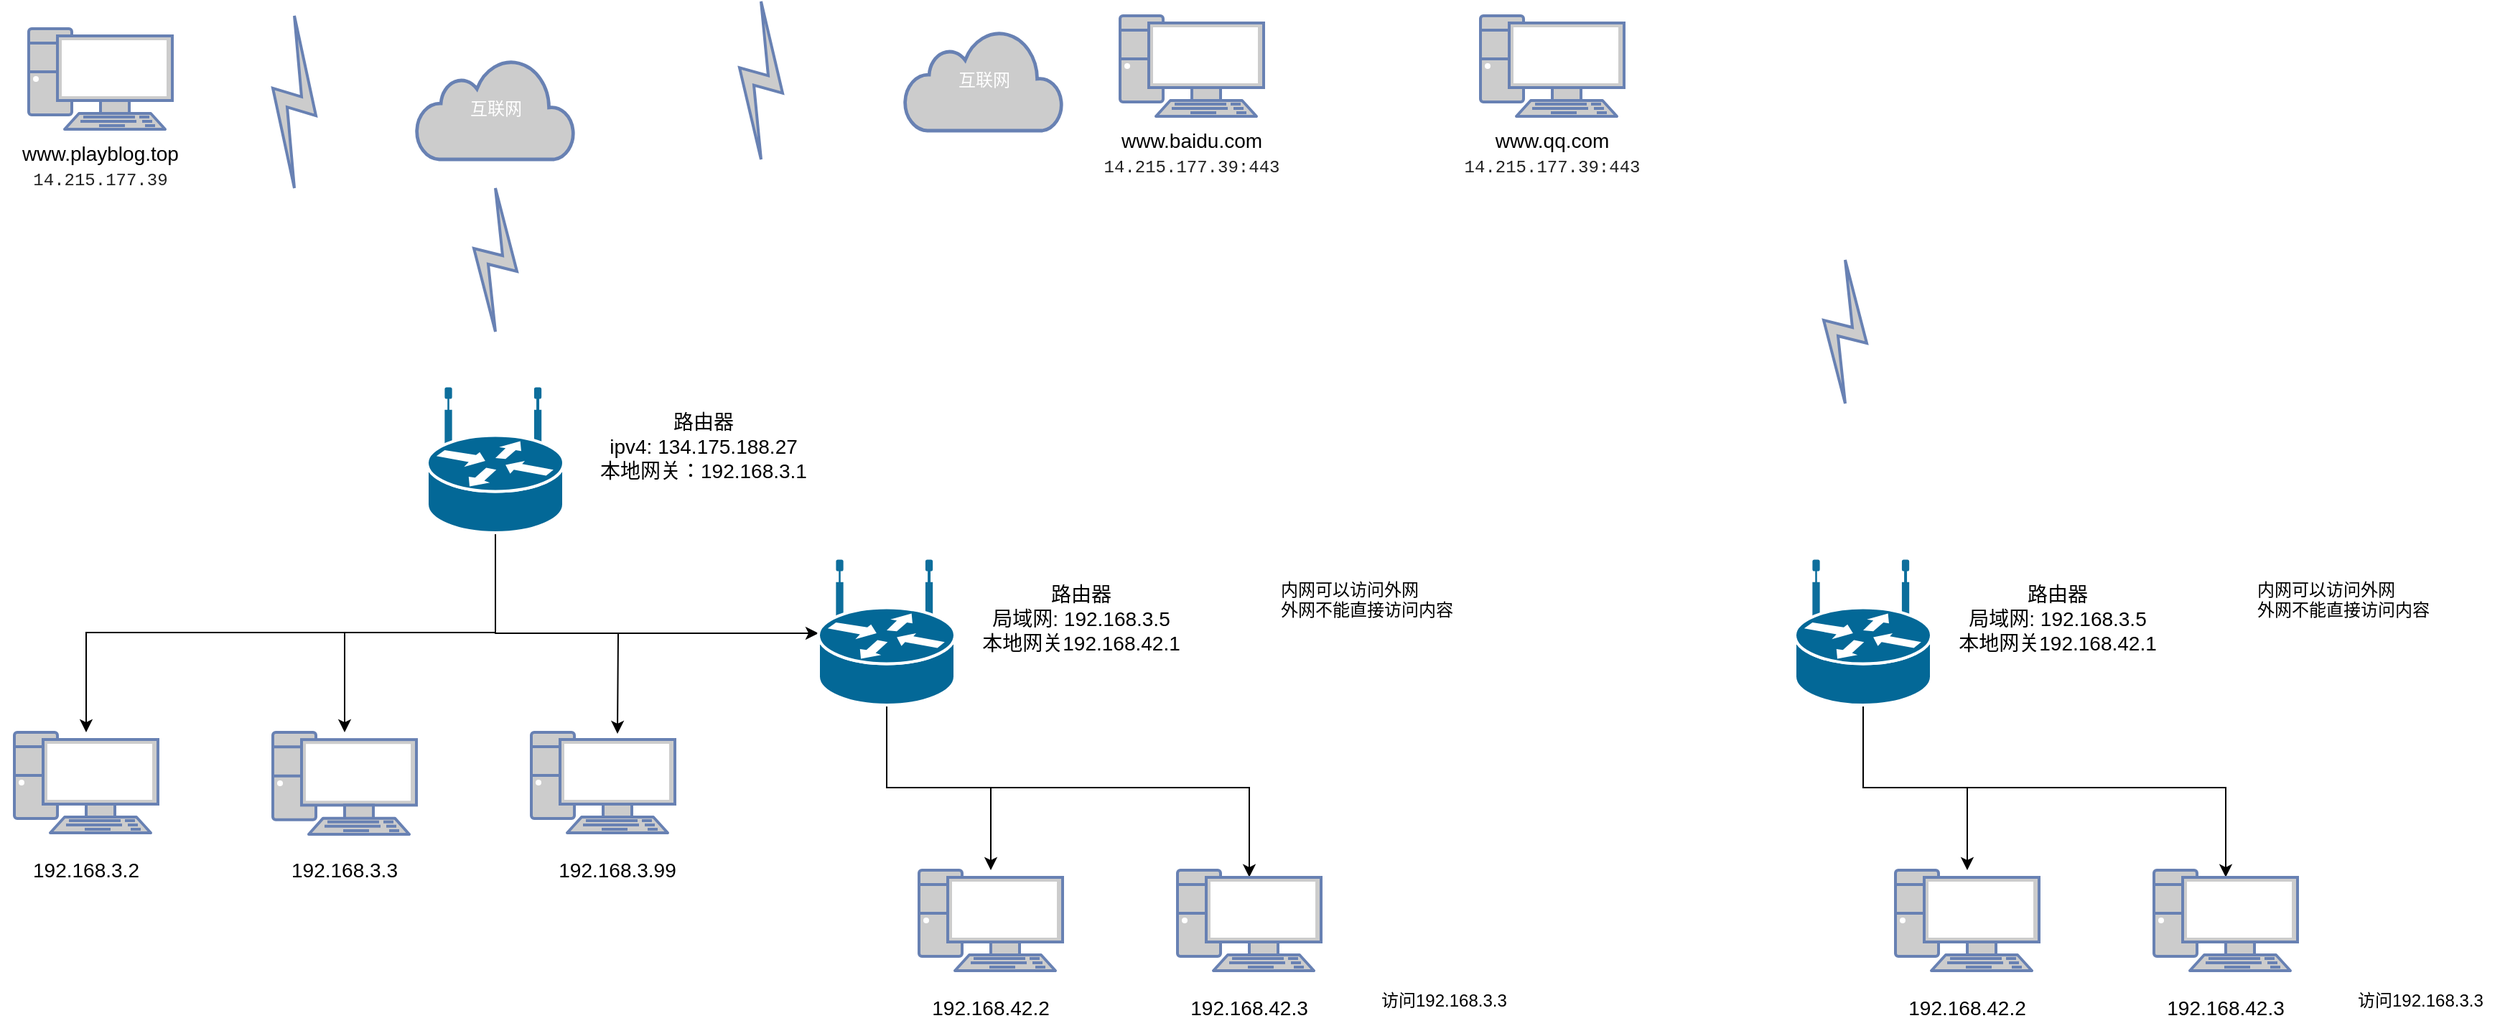 <mxfile version="12.9.13" type="device"><diagram id="k8REjae3qrmT8sTt2qD7" name="Page-1"><mxGraphModel dx="1385" dy="693" grid="1" gridSize="10" guides="1" tooltips="1" connect="1" arrows="1" fold="1" page="1" pageScale="1" pageWidth="827" pageHeight="1169" math="0" shadow="0"><root><mxCell id="0"/><mxCell id="1" parent="0"/><mxCell id="GoJMoq-JEUy2OdTjUlpo-2" value="互联网" style="html=1;outlineConnect=0;fillColor=#CCCCCC;strokeColor=#6881B3;gradientColor=none;gradientDirection=north;strokeWidth=2;shape=mxgraph.networks.cloud;fontColor=#ffffff;" parent="1" vertex="1"><mxGeometry x="390" y="80" width="110" height="70" as="geometry"/></mxCell><mxCell id="GoJMoq-JEUy2OdTjUlpo-14" style="edgeStyle=orthogonalEdgeStyle;rounded=0;orthogonalLoop=1;jettySize=auto;html=1;exitX=0.5;exitY=1;exitDx=0;exitDy=0;exitPerimeter=0;" parent="1" source="GoJMoq-JEUy2OdTjUlpo-3" target="GoJMoq-JEUy2OdTjUlpo-10" edge="1"><mxGeometry relative="1" as="geometry"/></mxCell><mxCell id="GoJMoq-JEUy2OdTjUlpo-15" style="edgeStyle=orthogonalEdgeStyle;rounded=0;orthogonalLoop=1;jettySize=auto;html=1;exitX=0.5;exitY=1;exitDx=0;exitDy=0;exitPerimeter=0;" parent="1" source="GoJMoq-JEUy2OdTjUlpo-3" target="GoJMoq-JEUy2OdTjUlpo-11" edge="1"><mxGeometry relative="1" as="geometry"/></mxCell><mxCell id="GoJMoq-JEUy2OdTjUlpo-16" style="edgeStyle=orthogonalEdgeStyle;rounded=0;orthogonalLoop=1;jettySize=auto;html=1;exitX=0.5;exitY=1;exitDx=0;exitDy=0;exitPerimeter=0;" parent="1" source="GoJMoq-JEUy2OdTjUlpo-3" edge="1"><mxGeometry relative="1" as="geometry"><mxPoint x="530" y="550.0" as="targetPoint"/></mxGeometry></mxCell><mxCell id="GoJMoq-JEUy2OdTjUlpo-23" style="edgeStyle=orthogonalEdgeStyle;rounded=0;orthogonalLoop=1;jettySize=auto;html=1;exitX=0.5;exitY=1;exitDx=0;exitDy=0;exitPerimeter=0;entryX=0;entryY=0.5;entryDx=0;entryDy=0;entryPerimeter=0;" parent="1" source="GoJMoq-JEUy2OdTjUlpo-3" target="GoJMoq-JEUy2OdTjUlpo-20" edge="1"><mxGeometry relative="1" as="geometry"/></mxCell><mxCell id="GoJMoq-JEUy2OdTjUlpo-3" value="" style="shape=mxgraph.cisco.routers.wireless_router;html=1;pointerEvents=1;dashed=0;fillColor=#036897;strokeColor=#ffffff;strokeWidth=2;verticalLabelPosition=bottom;verticalAlign=top;align=center;outlineConnect=0;" parent="1" vertex="1"><mxGeometry x="397.5" y="310" width="95" height="100" as="geometry"/></mxCell><mxCell id="GoJMoq-JEUy2OdTjUlpo-6" value="" style="fontColor=#0066CC;verticalAlign=top;verticalLabelPosition=bottom;labelPosition=center;align=center;html=1;outlineConnect=0;fillColor=#CCCCCC;strokeColor=#6881B3;gradientColor=none;gradientDirection=north;strokeWidth=2;shape=mxgraph.networks.comm_link;" parent="1" vertex="1"><mxGeometry x="430" y="170" width="30" height="100" as="geometry"/></mxCell><mxCell id="GoJMoq-JEUy2OdTjUlpo-7" value="&lt;font style=&quot;font-size: 14px&quot;&gt;路由器&lt;br&gt;ipv4: 134.175.188.27&lt;br&gt;本地网关：192.168.3.1&lt;br&gt;&lt;/font&gt;" style="text;html=1;strokeColor=none;fillColor=none;align=center;verticalAlign=middle;whiteSpace=wrap;rounded=0;" parent="1" vertex="1"><mxGeometry x="510" y="320" width="160" height="60" as="geometry"/></mxCell><mxCell id="GoJMoq-JEUy2OdTjUlpo-10" value="" style="fontColor=#0066CC;verticalAlign=top;verticalLabelPosition=bottom;labelPosition=center;align=center;html=1;outlineConnect=0;fillColor=#CCCCCC;strokeColor=#6881B3;gradientColor=none;gradientDirection=north;strokeWidth=2;shape=mxgraph.networks.pc;" parent="1" vertex="1"><mxGeometry x="110" y="549" width="100" height="70" as="geometry"/></mxCell><mxCell id="GoJMoq-JEUy2OdTjUlpo-11" value="" style="fontColor=#0066CC;verticalAlign=top;verticalLabelPosition=bottom;labelPosition=center;align=center;html=1;outlineConnect=0;fillColor=#CCCCCC;strokeColor=#6881B3;gradientColor=none;gradientDirection=north;strokeWidth=2;shape=mxgraph.networks.pc;" parent="1" vertex="1"><mxGeometry x="290" y="549" width="100" height="71" as="geometry"/></mxCell><mxCell id="GoJMoq-JEUy2OdTjUlpo-12" value="" style="fontColor=#0066CC;verticalAlign=top;verticalLabelPosition=bottom;labelPosition=center;align=center;html=1;outlineConnect=0;fillColor=#CCCCCC;strokeColor=#6881B3;gradientColor=none;gradientDirection=north;strokeWidth=2;shape=mxgraph.networks.pc;" parent="1" vertex="1"><mxGeometry x="470" y="549" width="100" height="70" as="geometry"/></mxCell><mxCell id="GoJMoq-JEUy2OdTjUlpo-17" value="&lt;font style=&quot;font-size: 14px&quot;&gt;192.168.3.2&lt;br&gt;&lt;/font&gt;" style="text;html=1;strokeColor=none;fillColor=none;align=center;verticalAlign=middle;whiteSpace=wrap;rounded=0;" parent="1" vertex="1"><mxGeometry x="100" y="630" width="120" height="30" as="geometry"/></mxCell><mxCell id="GoJMoq-JEUy2OdTjUlpo-18" value="&lt;font style=&quot;font-size: 14px&quot;&gt;192.168.3.3&lt;br&gt;&lt;/font&gt;" style="text;html=1;strokeColor=none;fillColor=none;align=center;verticalAlign=middle;whiteSpace=wrap;rounded=0;" parent="1" vertex="1"><mxGeometry x="280" y="630" width="120" height="30" as="geometry"/></mxCell><mxCell id="GoJMoq-JEUy2OdTjUlpo-19" value="&lt;font style=&quot;font-size: 14px&quot;&gt;192.168.3.99&lt;br&gt;&lt;/font&gt;" style="text;html=1;strokeColor=none;fillColor=none;align=center;verticalAlign=middle;whiteSpace=wrap;rounded=0;" parent="1" vertex="1"><mxGeometry x="470" y="630" width="120" height="30" as="geometry"/></mxCell><mxCell id="GoJMoq-JEUy2OdTjUlpo-28" style="edgeStyle=orthogonalEdgeStyle;rounded=0;orthogonalLoop=1;jettySize=auto;html=1;exitX=0.5;exitY=1;exitDx=0;exitDy=0;exitPerimeter=0;" parent="1" source="GoJMoq-JEUy2OdTjUlpo-20" target="GoJMoq-JEUy2OdTjUlpo-24" edge="1"><mxGeometry relative="1" as="geometry"/></mxCell><mxCell id="GoJMoq-JEUy2OdTjUlpo-29" style="edgeStyle=orthogonalEdgeStyle;rounded=0;orthogonalLoop=1;jettySize=auto;html=1;exitX=0.5;exitY=1;exitDx=0;exitDy=0;exitPerimeter=0;entryX=0.5;entryY=0.07;entryDx=0;entryDy=0;entryPerimeter=0;" parent="1" source="GoJMoq-JEUy2OdTjUlpo-20" target="GoJMoq-JEUy2OdTjUlpo-25" edge="1"><mxGeometry relative="1" as="geometry"/></mxCell><mxCell id="GoJMoq-JEUy2OdTjUlpo-20" value="" style="shape=mxgraph.cisco.routers.wireless_router;html=1;pointerEvents=1;dashed=0;fillColor=#036897;strokeColor=#ffffff;strokeWidth=2;verticalLabelPosition=bottom;verticalAlign=top;align=center;outlineConnect=0;" parent="1" vertex="1"><mxGeometry x="670" y="430" width="95" height="100" as="geometry"/></mxCell><mxCell id="GoJMoq-JEUy2OdTjUlpo-21" value="&lt;font style=&quot;font-size: 14px&quot;&gt;路由器&lt;br&gt;局域网: 192.168.3.5&lt;br&gt;本地网关192.168.42.1&lt;br&gt;&lt;/font&gt;" style="text;html=1;strokeColor=none;fillColor=none;align=center;verticalAlign=middle;whiteSpace=wrap;rounded=0;" parent="1" vertex="1"><mxGeometry x="772.5" y="440" width="160" height="60" as="geometry"/></mxCell><mxCell id="GoJMoq-JEUy2OdTjUlpo-24" value="" style="fontColor=#0066CC;verticalAlign=top;verticalLabelPosition=bottom;labelPosition=center;align=center;html=1;outlineConnect=0;fillColor=#CCCCCC;strokeColor=#6881B3;gradientColor=none;gradientDirection=north;strokeWidth=2;shape=mxgraph.networks.pc;" parent="1" vertex="1"><mxGeometry x="740" y="645" width="100" height="70" as="geometry"/></mxCell><mxCell id="GoJMoq-JEUy2OdTjUlpo-25" value="" style="fontColor=#0066CC;verticalAlign=top;verticalLabelPosition=bottom;labelPosition=center;align=center;html=1;outlineConnect=0;fillColor=#CCCCCC;strokeColor=#6881B3;gradientColor=none;gradientDirection=north;strokeWidth=2;shape=mxgraph.networks.pc;" parent="1" vertex="1"><mxGeometry x="920" y="645" width="100" height="70" as="geometry"/></mxCell><mxCell id="GoJMoq-JEUy2OdTjUlpo-26" value="&lt;font style=&quot;font-size: 14px&quot;&gt;192.168.42.2&lt;br&gt;&lt;/font&gt;" style="text;html=1;strokeColor=none;fillColor=none;align=center;verticalAlign=middle;whiteSpace=wrap;rounded=0;" parent="1" vertex="1"><mxGeometry x="730" y="726" width="120" height="30" as="geometry"/></mxCell><mxCell id="GoJMoq-JEUy2OdTjUlpo-27" value="&lt;font style=&quot;font-size: 14px&quot;&gt;192.168.42.3&lt;br&gt;&lt;/font&gt;" style="text;html=1;strokeColor=none;fillColor=none;align=center;verticalAlign=middle;whiteSpace=wrap;rounded=0;" parent="1" vertex="1"><mxGeometry x="910" y="726" width="120" height="30" as="geometry"/></mxCell><mxCell id="EVmlC1QNu85UZFLceMPG-2" value="互联网" style="html=1;outlineConnect=0;fillColor=#CCCCCC;strokeColor=#6881B3;gradientColor=none;gradientDirection=north;strokeWidth=2;shape=mxgraph.networks.cloud;fontColor=#ffffff;" parent="1" vertex="1"><mxGeometry x="730" y="60" width="110" height="70" as="geometry"/></mxCell><mxCell id="EVmlC1QNu85UZFLceMPG-4" value="" style="fontColor=#0066CC;verticalAlign=top;verticalLabelPosition=bottom;labelPosition=center;align=center;html=1;outlineConnect=0;fillColor=#CCCCCC;strokeColor=#6881B3;gradientColor=none;gradientDirection=north;strokeWidth=2;shape=mxgraph.networks.comm_link;" parent="1" vertex="1"><mxGeometry x="615" y="40" width="30" height="110" as="geometry"/></mxCell><mxCell id="EVmlC1QNu85UZFLceMPG-5" value="" style="fontColor=#0066CC;verticalAlign=top;verticalLabelPosition=bottom;labelPosition=center;align=center;html=1;outlineConnect=0;fillColor=#CCCCCC;strokeColor=#6881B3;gradientColor=none;gradientDirection=north;strokeWidth=2;shape=mxgraph.networks.pc;" parent="1" vertex="1"><mxGeometry x="880" y="50" width="100" height="70" as="geometry"/></mxCell><mxCell id="EVmlC1QNu85UZFLceMPG-6" value="&lt;font style=&quot;font-size: 14px&quot;&gt;www.baidu.com&lt;br&gt;&lt;span style=&quot;color: rgb(34 , 34 , 34) ; font-family: &amp;#34;consolas&amp;#34; , &amp;#34;lucida console&amp;#34; , &amp;#34;courier new&amp;#34; , monospace ; font-size: 12px ; text-align: left ; white-space: pre-wrap&quot;&gt;14.215.177.39:443&lt;/span&gt;&lt;br&gt;&lt;/font&gt;" style="text;html=1;strokeColor=none;fillColor=none;align=center;verticalAlign=middle;whiteSpace=wrap;rounded=0;" parent="1" vertex="1"><mxGeometry x="870" y="131" width="120" height="30" as="geometry"/></mxCell><mxCell id="EVmlC1QNu85UZFLceMPG-8" value="访问192.168.3.3" style="text;html=1;resizable=0;points=[];autosize=1;align=left;verticalAlign=top;spacingTop=-4;" parent="1" vertex="1"><mxGeometry x="1060" y="726" width="100" height="20" as="geometry"/></mxCell><mxCell id="EVmlC1QNu85UZFLceMPG-9" value="内网可以访问外网&lt;br&gt;外网不能直接访问内容" style="text;html=1;resizable=0;points=[];autosize=1;align=left;verticalAlign=top;spacingTop=-4;" parent="1" vertex="1"><mxGeometry x="990" y="440" width="140" height="30" as="geometry"/></mxCell><mxCell id="HaMuEaOYbwudBEEsbs-h-2" value="" style="fontColor=#0066CC;verticalAlign=top;verticalLabelPosition=bottom;labelPosition=center;align=center;html=1;outlineConnect=0;fillColor=#CCCCCC;strokeColor=#6881B3;gradientColor=none;gradientDirection=north;strokeWidth=2;shape=mxgraph.networks.pc;" parent="1" vertex="1"><mxGeometry x="120" y="59" width="100" height="70" as="geometry"/></mxCell><mxCell id="HaMuEaOYbwudBEEsbs-h-3" value="&lt;font style=&quot;font-size: 14px&quot;&gt;www.playblog.top&lt;br&gt;&lt;span style=&quot;color: rgb(34 , 34 , 34) ; font-family: &amp;#34;consolas&amp;#34; , &amp;#34;lucida console&amp;#34; , &amp;#34;courier new&amp;#34; , monospace ; font-size: 12px ; text-align: left ; white-space: pre-wrap&quot;&gt;14.215.177.39&lt;/span&gt;&lt;br&gt;&lt;/font&gt;" style="text;html=1;strokeColor=none;fillColor=none;align=center;verticalAlign=middle;whiteSpace=wrap;rounded=0;" parent="1" vertex="1"><mxGeometry x="110" y="140" width="120" height="30" as="geometry"/></mxCell><mxCell id="HaMuEaOYbwudBEEsbs-h-4" value="" style="fontColor=#0066CC;verticalAlign=top;verticalLabelPosition=bottom;labelPosition=center;align=center;html=1;outlineConnect=0;fillColor=#CCCCCC;strokeColor=#6881B3;gradientColor=none;gradientDirection=north;strokeWidth=2;shape=mxgraph.networks.comm_link;" parent="1" vertex="1"><mxGeometry x="290" y="50" width="30" height="120" as="geometry"/></mxCell><mxCell id="hbhMt2AvlQUEsW2OqTkN-2" style="edgeStyle=orthogonalEdgeStyle;rounded=0;orthogonalLoop=1;jettySize=auto;html=1;exitX=0.5;exitY=1;exitDx=0;exitDy=0;exitPerimeter=0;" edge="1" parent="1" source="hbhMt2AvlQUEsW2OqTkN-4" target="hbhMt2AvlQUEsW2OqTkN-6"><mxGeometry relative="1" as="geometry"/></mxCell><mxCell id="hbhMt2AvlQUEsW2OqTkN-3" style="edgeStyle=orthogonalEdgeStyle;rounded=0;orthogonalLoop=1;jettySize=auto;html=1;exitX=0.5;exitY=1;exitDx=0;exitDy=0;exitPerimeter=0;entryX=0.5;entryY=0.07;entryDx=0;entryDy=0;entryPerimeter=0;" edge="1" parent="1" source="hbhMt2AvlQUEsW2OqTkN-4" target="hbhMt2AvlQUEsW2OqTkN-7"><mxGeometry relative="1" as="geometry"/></mxCell><mxCell id="hbhMt2AvlQUEsW2OqTkN-4" value="" style="shape=mxgraph.cisco.routers.wireless_router;html=1;pointerEvents=1;dashed=0;fillColor=#036897;strokeColor=#ffffff;strokeWidth=2;verticalLabelPosition=bottom;verticalAlign=top;align=center;outlineConnect=0;" vertex="1" parent="1"><mxGeometry x="1350" y="430" width="95" height="100" as="geometry"/></mxCell><mxCell id="hbhMt2AvlQUEsW2OqTkN-5" value="&lt;font style=&quot;font-size: 14px&quot;&gt;路由器&lt;br&gt;局域网: 192.168.3.5&lt;br&gt;本地网关192.168.42.1&lt;br&gt;&lt;/font&gt;" style="text;html=1;strokeColor=none;fillColor=none;align=center;verticalAlign=middle;whiteSpace=wrap;rounded=0;" vertex="1" parent="1"><mxGeometry x="1452.5" y="440" width="160" height="60" as="geometry"/></mxCell><mxCell id="hbhMt2AvlQUEsW2OqTkN-6" value="" style="fontColor=#0066CC;verticalAlign=top;verticalLabelPosition=bottom;labelPosition=center;align=center;html=1;outlineConnect=0;fillColor=#CCCCCC;strokeColor=#6881B3;gradientColor=none;gradientDirection=north;strokeWidth=2;shape=mxgraph.networks.pc;" vertex="1" parent="1"><mxGeometry x="1420" y="645" width="100" height="70" as="geometry"/></mxCell><mxCell id="hbhMt2AvlQUEsW2OqTkN-7" value="" style="fontColor=#0066CC;verticalAlign=top;verticalLabelPosition=bottom;labelPosition=center;align=center;html=1;outlineConnect=0;fillColor=#CCCCCC;strokeColor=#6881B3;gradientColor=none;gradientDirection=north;strokeWidth=2;shape=mxgraph.networks.pc;" vertex="1" parent="1"><mxGeometry x="1600" y="645" width="100" height="70" as="geometry"/></mxCell><mxCell id="hbhMt2AvlQUEsW2OqTkN-8" value="&lt;font style=&quot;font-size: 14px&quot;&gt;192.168.42.2&lt;br&gt;&lt;/font&gt;" style="text;html=1;strokeColor=none;fillColor=none;align=center;verticalAlign=middle;whiteSpace=wrap;rounded=0;" vertex="1" parent="1"><mxGeometry x="1410" y="726" width="120" height="30" as="geometry"/></mxCell><mxCell id="hbhMt2AvlQUEsW2OqTkN-9" value="&lt;font style=&quot;font-size: 14px&quot;&gt;192.168.42.3&lt;br&gt;&lt;/font&gt;" style="text;html=1;strokeColor=none;fillColor=none;align=center;verticalAlign=middle;whiteSpace=wrap;rounded=0;" vertex="1" parent="1"><mxGeometry x="1590" y="726" width="120" height="30" as="geometry"/></mxCell><mxCell id="hbhMt2AvlQUEsW2OqTkN-10" value="访问192.168.3.3" style="text;html=1;resizable=0;points=[];autosize=1;align=left;verticalAlign=top;spacingTop=-4;" vertex="1" parent="1"><mxGeometry x="1740" y="726" width="100" height="20" as="geometry"/></mxCell><mxCell id="hbhMt2AvlQUEsW2OqTkN-11" value="内网可以访问外网&lt;br&gt;外网不能直接访问内容" style="text;html=1;resizable=0;points=[];autosize=1;align=left;verticalAlign=top;spacingTop=-4;" vertex="1" parent="1"><mxGeometry x="1670" y="440" width="140" height="30" as="geometry"/></mxCell><mxCell id="hbhMt2AvlQUEsW2OqTkN-12" value="" style="fontColor=#0066CC;verticalAlign=top;verticalLabelPosition=bottom;labelPosition=center;align=center;html=1;outlineConnect=0;fillColor=#CCCCCC;strokeColor=#6881B3;gradientColor=none;gradientDirection=north;strokeWidth=2;shape=mxgraph.networks.comm_link;" vertex="1" parent="1"><mxGeometry x="1370" y="220" width="30" height="100" as="geometry"/></mxCell><mxCell id="hbhMt2AvlQUEsW2OqTkN-13" value="" style="fontColor=#0066CC;verticalAlign=top;verticalLabelPosition=bottom;labelPosition=center;align=center;html=1;outlineConnect=0;fillColor=#CCCCCC;strokeColor=#6881B3;gradientColor=none;gradientDirection=north;strokeWidth=2;shape=mxgraph.networks.pc;" vertex="1" parent="1"><mxGeometry x="1131" y="50" width="100" height="70" as="geometry"/></mxCell><mxCell id="hbhMt2AvlQUEsW2OqTkN-14" value="&lt;font style=&quot;font-size: 14px&quot;&gt;www.qq.com&lt;br&gt;&lt;span style=&quot;color: rgb(34 , 34 , 34) ; font-family: &amp;#34;consolas&amp;#34; , &amp;#34;lucida console&amp;#34; , &amp;#34;courier new&amp;#34; , monospace ; font-size: 12px ; text-align: left ; white-space: pre-wrap&quot;&gt;14.215.177.39:443&lt;/span&gt;&lt;br&gt;&lt;/font&gt;" style="text;html=1;strokeColor=none;fillColor=none;align=center;verticalAlign=middle;whiteSpace=wrap;rounded=0;" vertex="1" parent="1"><mxGeometry x="1121" y="131" width="120" height="30" as="geometry"/></mxCell></root></mxGraphModel></diagram></mxfile>